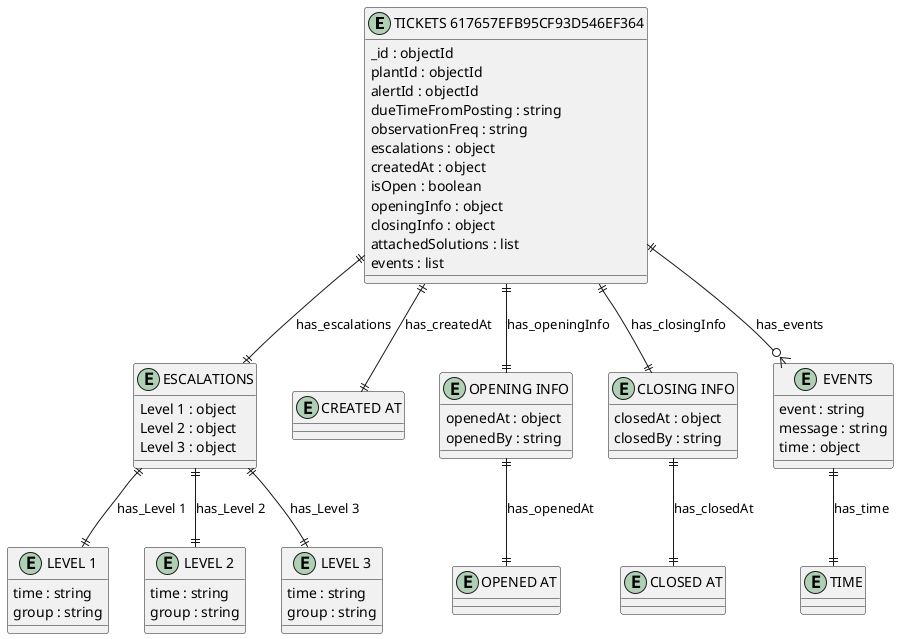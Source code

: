 @startuml TICKETS_617657EFB95CF93D546EF364_Diagram

entity "TICKETS 617657EFB95CF93D546EF364" as TICKETS_617657EFB95CF93D546EF364 {
  _id : objectId
  plantId : objectId
  alertId : objectId
  dueTimeFromPosting : string
  observationFreq : string
  escalations : object
  createdAt : object
  isOpen : boolean
  openingInfo : object
  closingInfo : object
  attachedSolutions : list
  events : list
}

entity "ESCALATIONS" as ESCALATIONS {
  Level 1 : object
  Level 2 : object
  Level 3 : object
}

entity "LEVEL 1" as LEVEL_1 {
  time : string
  group : string
}

entity "LEVEL 2" as LEVEL_2 {
  time : string
  group : string
}

entity "LEVEL 3" as LEVEL_3 {
  time : string
  group : string
}

entity "CREATED AT" as CREATED_AT {
}

entity "OPENING INFO" as OPENING_INFO {
  openedAt : object
  openedBy : string
}

entity "OPENED AT" as OPENED_AT {
}

entity "CLOSING INFO" as CLOSING_INFO {
  closedAt : object
  closedBy : string
}

entity "CLOSED AT" as CLOSED_AT {
}

entity "EVENTS" as EVENTS {
  event : string
  message : string
  time : object
}

entity "TIME" as TIME {
}

' // Relationships
TICKETS_617657EFB95CF93D546EF364 ||--|| ESCALATIONS : has_escalations
ESCALATIONS ||--|| LEVEL_1 : has_Level 1
ESCALATIONS ||--|| LEVEL_2 : has_Level 2
ESCALATIONS ||--|| LEVEL_3 : has_Level 3
TICKETS_617657EFB95CF93D546EF364 ||--|| CREATED_AT : has_createdAt
TICKETS_617657EFB95CF93D546EF364 ||--|| OPENING_INFO : has_openingInfo
OPENING_INFO ||--|| OPENED_AT : has_openedAt
TICKETS_617657EFB95CF93D546EF364 ||--|| CLOSING_INFO : has_closingInfo
CLOSING_INFO ||--|| CLOSED_AT : has_closedAt
TICKETS_617657EFB95CF93D546EF364 ||--o{ EVENTS : has_events
EVENTS ||--|| TIME : has_time
@enduml